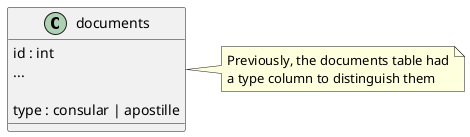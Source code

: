 @startuml

@startuml
class documents {
    id : int
    ...

    type : consular | apostille
}
note right
Previously, the documents table had
a type column to distinguish them
end note
@enduml

@enduml